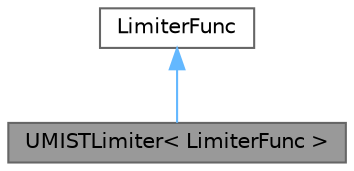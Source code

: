 digraph "UMISTLimiter&lt; LimiterFunc &gt;"
{
 // LATEX_PDF_SIZE
  bgcolor="transparent";
  edge [fontname=Helvetica,fontsize=10,labelfontname=Helvetica,labelfontsize=10];
  node [fontname=Helvetica,fontsize=10,shape=box,height=0.2,width=0.4];
  Node1 [id="Node000001",label="UMISTLimiter\< LimiterFunc \>",height=0.2,width=0.4,color="gray40", fillcolor="grey60", style="filled", fontcolor="black",tooltip="Class with limiter function which returns the limiter for the UMIST differencing scheme."];
  Node2 -> Node1 [id="edge1_Node000001_Node000002",dir="back",color="steelblue1",style="solid",tooltip=" "];
  Node2 [id="Node000002",label="LimiterFunc",height=0.2,width=0.4,color="gray40", fillcolor="white", style="filled",tooltip=" "];
}
